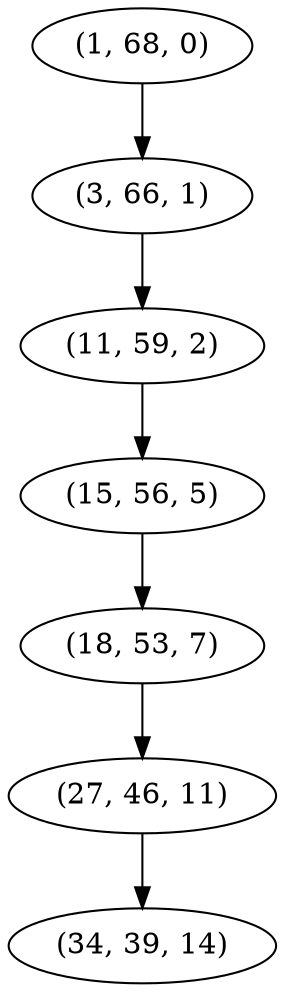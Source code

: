 digraph tree {
    "(1, 68, 0)";
    "(3, 66, 1)";
    "(11, 59, 2)";
    "(15, 56, 5)";
    "(18, 53, 7)";
    "(27, 46, 11)";
    "(34, 39, 14)";
    "(1, 68, 0)" -> "(3, 66, 1)";
    "(3, 66, 1)" -> "(11, 59, 2)";
    "(11, 59, 2)" -> "(15, 56, 5)";
    "(15, 56, 5)" -> "(18, 53, 7)";
    "(18, 53, 7)" -> "(27, 46, 11)";
    "(27, 46, 11)" -> "(34, 39, 14)";
}
